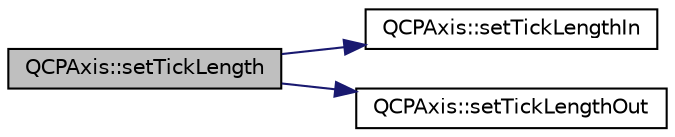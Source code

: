 digraph "QCPAxis::setTickLength"
{
  edge [fontname="Helvetica",fontsize="10",labelfontname="Helvetica",labelfontsize="10"];
  node [fontname="Helvetica",fontsize="10",shape=record];
  rankdir="LR";
  Node793 [label="QCPAxis::setTickLength",height=0.2,width=0.4,color="black", fillcolor="grey75", style="filled", fontcolor="black"];
  Node793 -> Node794 [color="midnightblue",fontsize="10",style="solid",fontname="Helvetica"];
  Node794 [label="QCPAxis::setTickLengthIn",height=0.2,width=0.4,color="black", fillcolor="white", style="filled",URL="$d2/deb/class_q_c_p_axis.html#afae1a37a99611366275a51204d991739"];
  Node793 -> Node795 [color="midnightblue",fontsize="10",style="solid",fontname="Helvetica"];
  Node795 [label="QCPAxis::setTickLengthOut",height=0.2,width=0.4,color="black", fillcolor="white", style="filled",URL="$d2/deb/class_q_c_p_axis.html#a3b8a0debd1ffedd2c22d0592dfbb4e62"];
}
